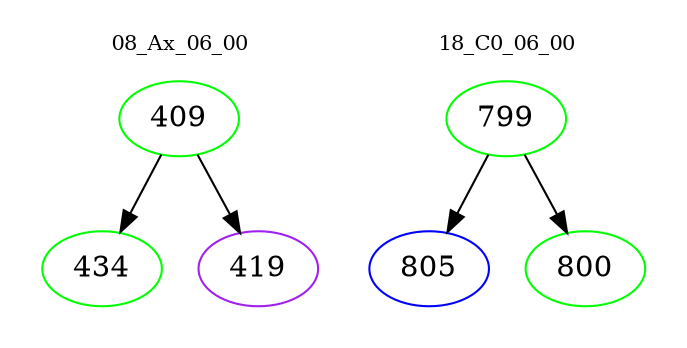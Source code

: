 digraph{
subgraph cluster_0 {
color = white
label = "08_Ax_06_00";
fontsize=10;
T0_409 [label="409", color="green"]
T0_409 -> T0_434 [color="black"]
T0_434 [label="434", color="green"]
T0_409 -> T0_419 [color="black"]
T0_419 [label="419", color="purple"]
}
subgraph cluster_1 {
color = white
label = "18_C0_06_00";
fontsize=10;
T1_799 [label="799", color="green"]
T1_799 -> T1_805 [color="black"]
T1_805 [label="805", color="blue"]
T1_799 -> T1_800 [color="black"]
T1_800 [label="800", color="green"]
}
}
